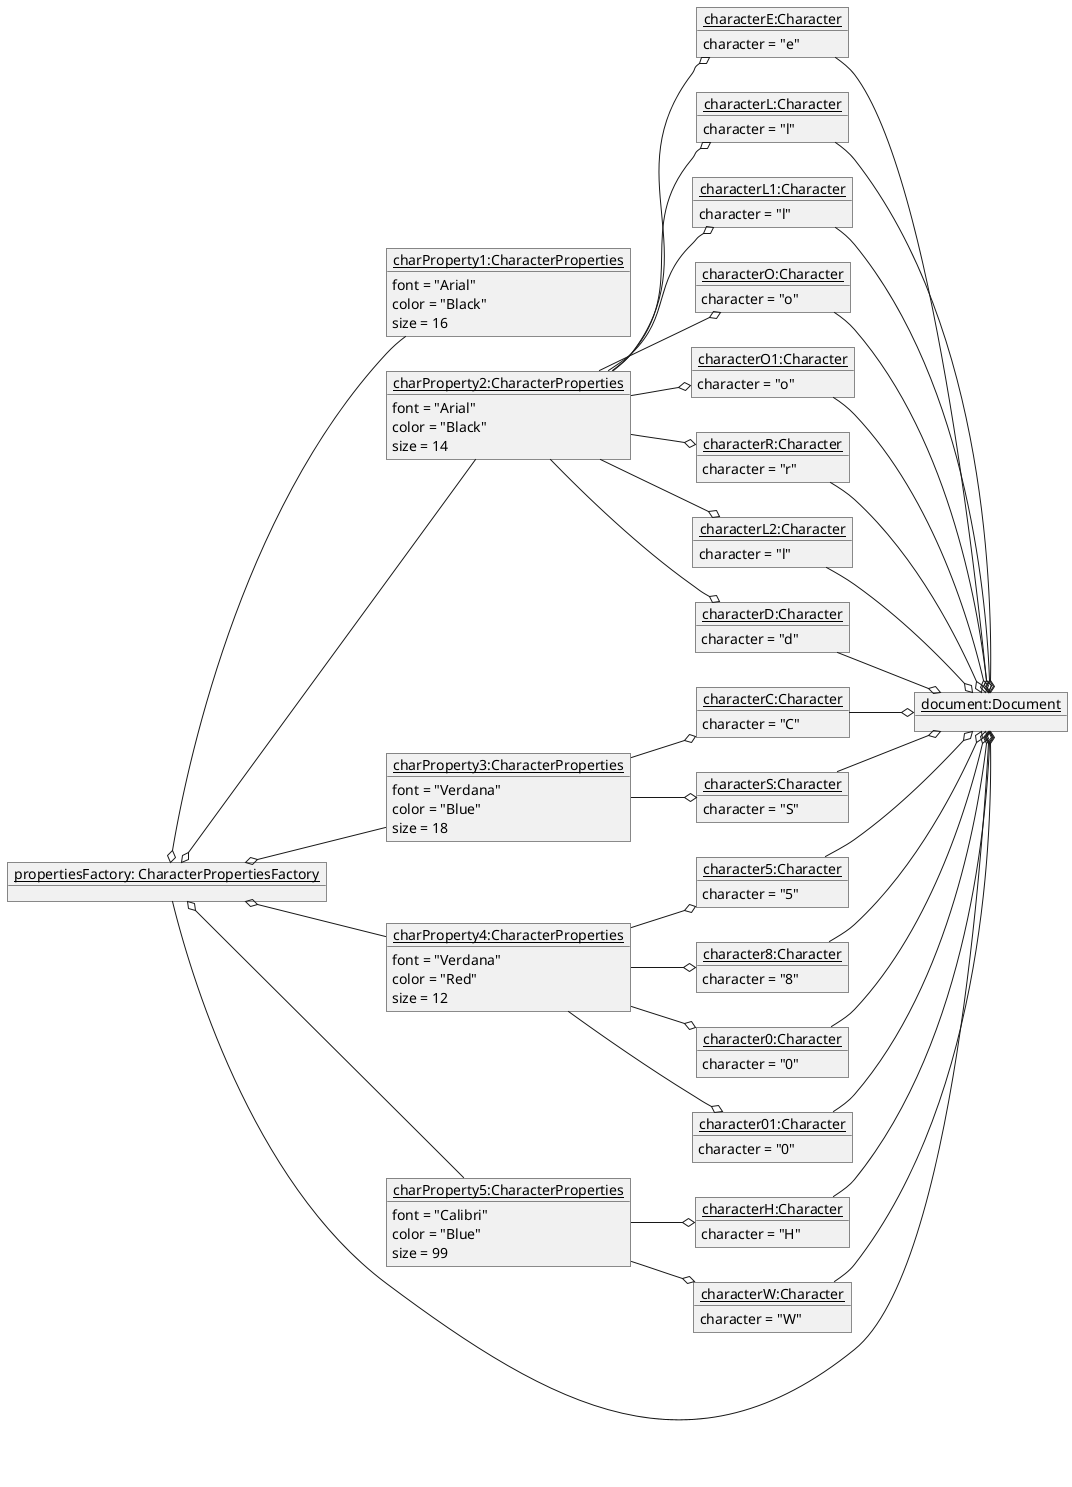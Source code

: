 @startuml
'https://plantuml.com/object-diagram
left to right direction

object "<u>characterH:Character</u>" as characterH{
character = "H"
}
object "<u>characterE:Character</u>" as characterE{
character = "e"
}
object "<u>characterL:Character</u>" as characterL{
character = "l"
}
object "<u>characterL1:Character</u>" as characterL1{
character = "l"
}
object "<u>characterO:Character</u>" as characterO{
character = "o"
}
object "<u>characterW:Character</u>" as characterW{
character = "W"
}
object "<u>characterO1:Character</u>" as characterO1{
character = "o"
}
object "<u>characterR:Character</u>" as characterR{
character = "r"
}
object "<u>characterL2:Character</u>" as characterL2{
character = "l"
}
object "<u>characterD:Character</u>" as characterD{
character = "d"
}
object "<u>characterC:Character</u>" as characterC{
character = "C"
}
object "<u>characterS:Character</u>" as characterS{
character = "S"
}
object "<u>character5:Character</u>" as character5{
character = "5"
}
object "<u>character8:Character</u>" as character8{
character = "8"
}
object "<u>character0:Character</u>" as character0{
character = "0"
}
object "<u>character01:Character</u>" as character01{
character = "0"
}

object "<u>charProperty1:CharacterProperties</u>" as charProperty1{
font = "Arial"
color = "Black"
size = 16
}

object "<u>charProperty2:CharacterProperties</u>" as charProperty2{
font = "Arial"
color = "Black"
size = 14
}

object "<u>charProperty3:CharacterProperties</u>" as charProperty3{
font = "Verdana"
color = "Blue"
size = 18
}

object "<u>charProperty4:CharacterProperties</u>" as charProperty4{
font = "Verdana"
color = "Red"
size = 12
}

object "<u>charProperty5:CharacterProperties</u>" as charProperty5{
font = "Calibri"
color = "Blue"
size = 99
}

object "<u>document:Document</u>" as document{
}



object "<u>propertiesFactory: CharacterPropertiesFactory</u>" as propertiesFactory{
}

propertiesFactory --o document


propertiesFactory o--  charProperty1
propertiesFactory o-- charProperty2
propertiesFactory o-- charProperty3
propertiesFactory o-- charProperty4
propertiesFactory o-- charProperty5

charProperty5 --o characterH
charProperty2 --o characterE
charProperty2 --o characterL
charProperty2 --o characterL1
charProperty2 --o characterO
charProperty5 --o characterW
charProperty2 --o characterO1
charProperty2 --o characterR
charProperty2 --o characterL2
charProperty2 --o characterD
charProperty3 --o characterC
charProperty3 --o characterS
charProperty4 --o character5
charProperty4 --o character8
charProperty4 --o character0
charProperty4 --o character01

 characterH  --o document
 characterE  --o document
 characterL  --o document
 characterL1 --o document
 characterO  --o document
 characterW  --o document
 characterO1 --o document
 characterR  --o document
 characterL2 --o document
 characterD  --o document
 characterC  --o document
 characterS  --o document
 character5  --o document
 character8  --o document
 character0  --o document
 character01 --o document

@enduml
